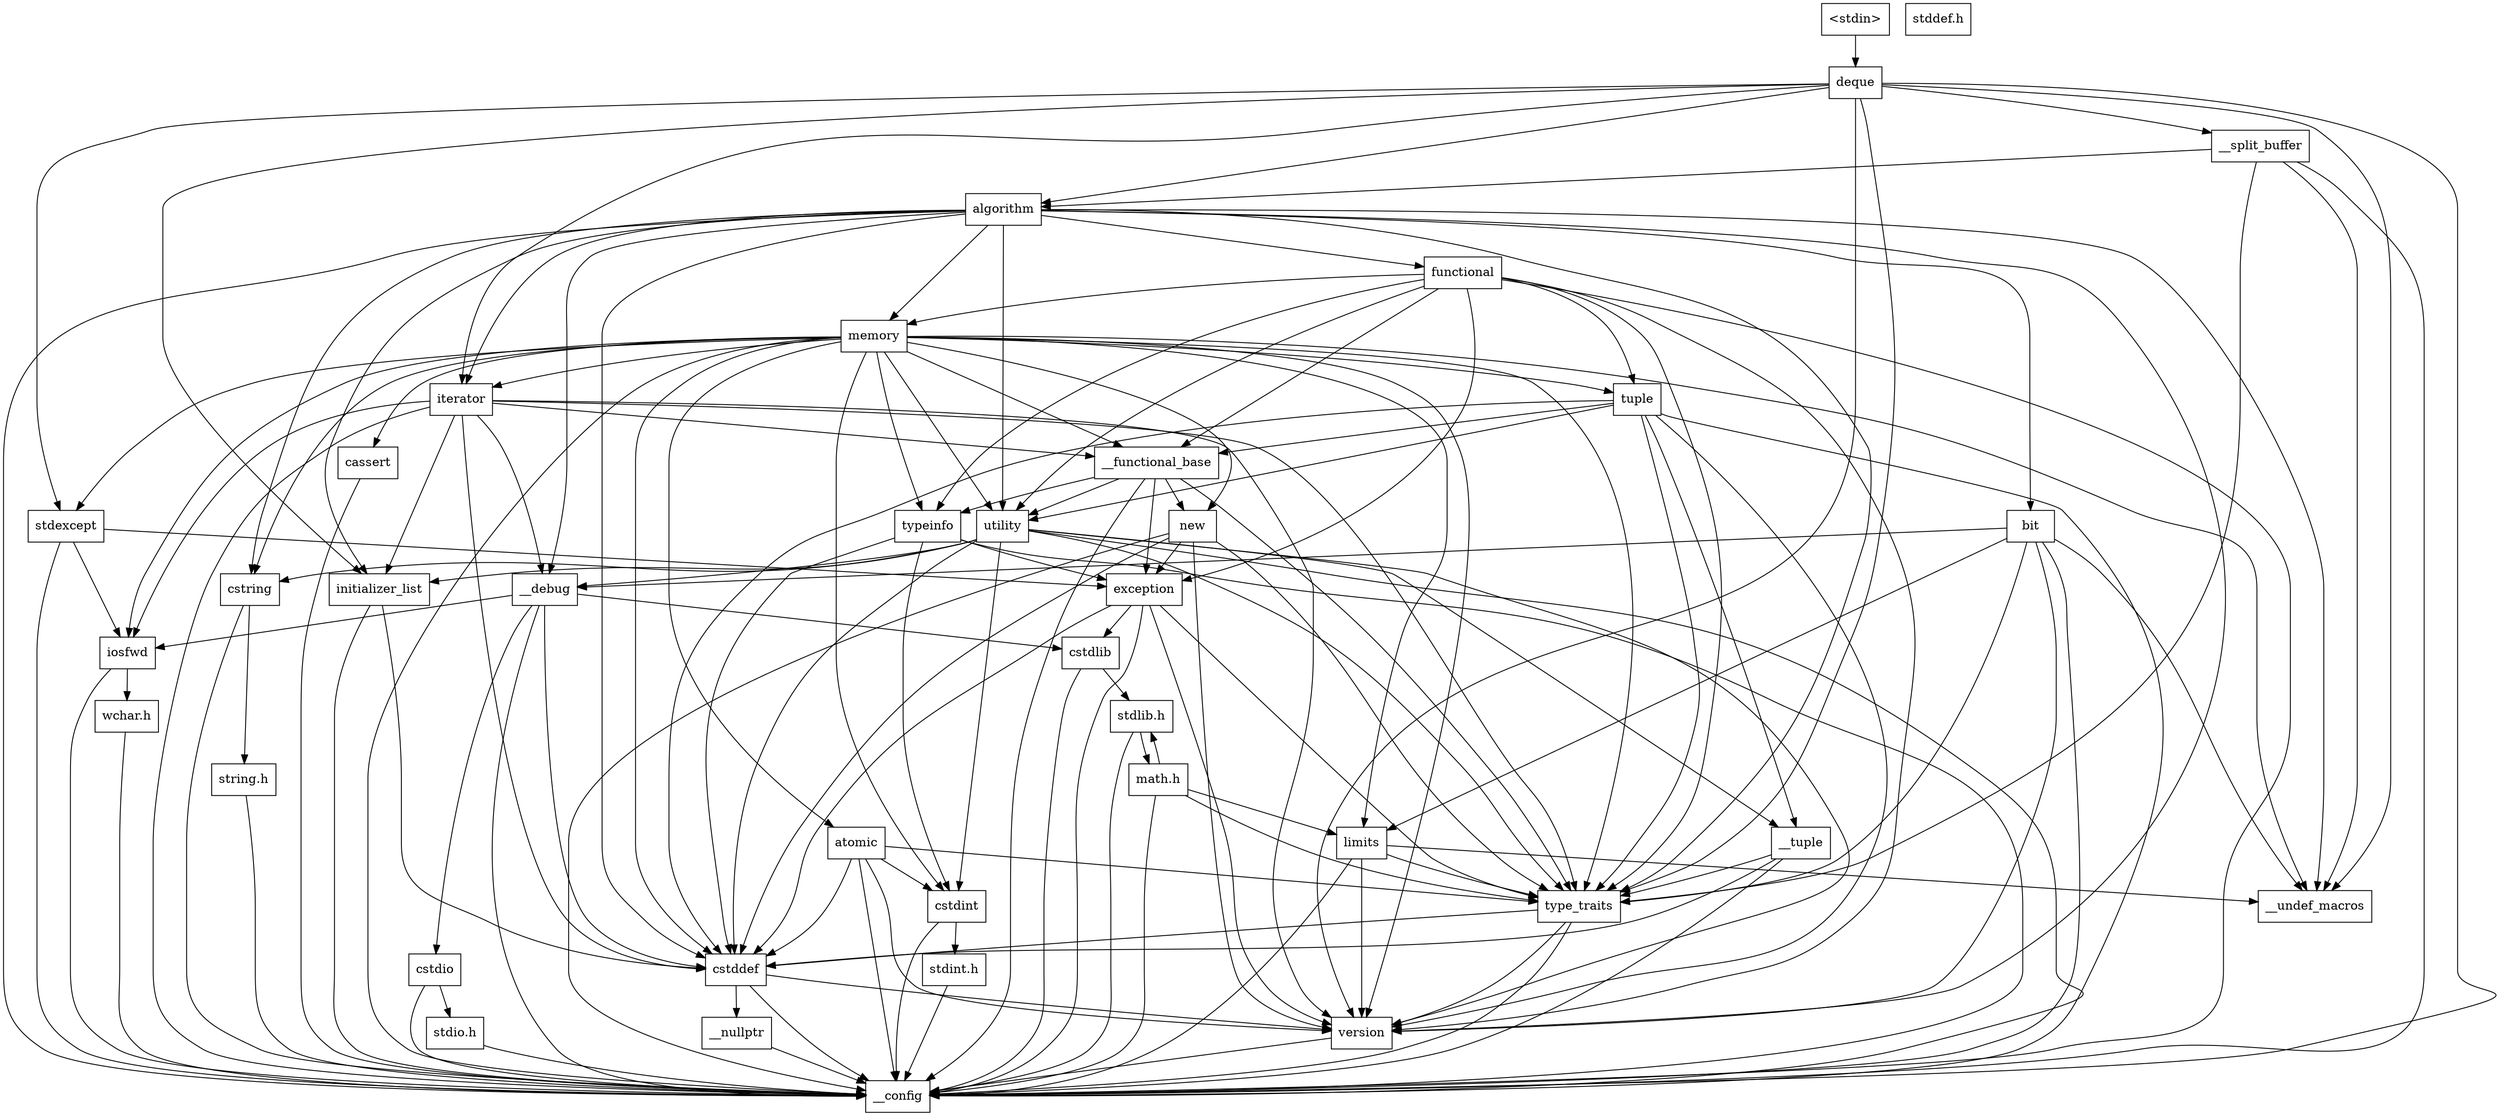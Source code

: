 digraph "dependencies" {
  header_0 [ shape="box", label="\<stdin\>" ];
  header_1 [ shape="box", label="deque" ];
  header_101 [ shape="box", label="memory" ];
  header_102 [ shape="box", label="typeinfo" ];
  header_103 [ shape="box", label="exception" ];
  header_104 [ shape="box", label="new" ];
  header_105 [ shape="box", label="iterator" ];
  header_106 [ shape="box", label="__functional_base" ];
  header_107 [ shape="box", label="tuple" ];
  header_108 [ shape="box", label="stdexcept" ];
  header_109 [ shape="box", label="cassert" ];
  header_11 [ shape="box", label="__split_buffer" ];
  header_111 [ shape="box", label="atomic" ];
  header_112 [ shape="box", label="functional" ];
  header_113 [ shape="box", label="bit" ];
  header_12 [ shape="box", label="type_traits" ];
  header_13 [ shape="box", label="cstddef" ];
  header_14 [ shape="box", label="version" ];
  header_17 [ shape="box", label="__nullptr" ];
  header_18 [ shape="box", label="algorithm" ];
  header_19 [ shape="box", label="initializer_list" ];
  header_2 [ shape="box", label="__config" ];
  header_20 [ shape="box", label="cstring" ];
  header_21 [ shape="box", label="string.h" ];
  header_24 [ shape="box", label="stddef.h" ];
  header_28 [ shape="box", label="utility" ];
  header_29 [ shape="box", label="__tuple" ];
  header_30 [ shape="box", label="cstdint" ];
  header_31 [ shape="box", label="stdint.h" ];
  header_39 [ shape="box", label="__debug" ];
  header_40 [ shape="box", label="iosfwd" ];
  header_41 [ shape="box", label="wchar.h" ];
  header_51 [ shape="box", label="cstdlib" ];
  header_52 [ shape="box", label="stdlib.h" ];
  header_77 [ shape="box", label="math.h" ];
  header_89 [ shape="box", label="limits" ];
  header_90 [ shape="box", label="__undef_macros" ];
  header_91 [ shape="box", label="cstdio" ];
  header_92 [ shape="box", label="stdio.h" ];
  header_77 -> header_52;
  header_77 -> header_2;
  header_77 -> header_89;
  header_77 -> header_12;
  header_112 -> header_14;
  header_112 -> header_28;
  header_112 -> header_12;
  header_112 -> header_2;
  header_112 -> header_107;
  header_112 -> header_106;
  header_112 -> header_101;
  header_112 -> header_103;
  header_112 -> header_102;
  header_113 -> header_14;
  header_113 -> header_12;
  header_113 -> header_39;
  header_113 -> header_89;
  header_113 -> header_2;
  header_113 -> header_90;
  header_111 -> header_14;
  header_111 -> header_2;
  header_111 -> header_12;
  header_111 -> header_30;
  header_111 -> header_13;
  header_41 -> header_2;
  header_40 -> header_2;
  header_40 -> header_41;
  header_105 -> header_14;
  header_105 -> header_12;
  header_105 -> header_13;
  header_105 -> header_39;
  header_105 -> header_19;
  header_105 -> header_2;
  header_105 -> header_40;
  header_105 -> header_106;
  header_104 -> header_14;
  header_104 -> header_2;
  header_104 -> header_12;
  header_104 -> header_103;
  header_104 -> header_13;
  header_107 -> header_14;
  header_107 -> header_29;
  header_107 -> header_28;
  header_107 -> header_12;
  header_107 -> header_13;
  header_107 -> header_2;
  header_107 -> header_106;
  header_106 -> header_28;
  header_106 -> header_12;
  header_106 -> header_2;
  header_106 -> header_104;
  header_106 -> header_103;
  header_106 -> header_102;
  header_101 -> header_14;
  header_101 -> header_111;
  header_101 -> header_2;
  header_101 -> header_28;
  header_101 -> header_12;
  header_101 -> header_13;
  header_101 -> header_20;
  header_101 -> header_30;
  header_101 -> header_89;
  header_101 -> header_109;
  header_101 -> header_108;
  header_101 -> header_40;
  header_101 -> header_105;
  header_101 -> header_104;
  header_101 -> header_107;
  header_101 -> header_106;
  header_101 -> header_90;
  header_101 -> header_102;
  header_0 -> header_1;
  header_1 -> header_14;
  header_1 -> header_11;
  header_1 -> header_12;
  header_1 -> header_18;
  header_1 -> header_19;
  header_1 -> header_2;
  header_1 -> header_108;
  header_1 -> header_105;
  header_1 -> header_90;
  header_51 -> header_52;
  header_51 -> header_2;
  header_52 -> header_2;
  header_52 -> header_77;
  header_29 -> header_2;
  header_29 -> header_12;
  header_29 -> header_13;
  header_28 -> header_14;
  header_28 -> header_29;
  header_28 -> header_12;
  header_28 -> header_13;
  header_28 -> header_39;
  header_28 -> header_20;
  header_28 -> header_30;
  header_28 -> header_19;
  header_28 -> header_2;
  header_21 -> header_2;
  header_20 -> header_21;
  header_20 -> header_2;
  header_39 -> header_51;
  header_39 -> header_13;
  header_39 -> header_2;
  header_39 -> header_91;
  header_39 -> header_40;
  header_30 -> header_2;
  header_30 -> header_31;
  header_31 -> header_2;
  header_109 -> header_2;
  header_108 -> header_2;
  header_108 -> header_103;
  header_108 -> header_40;
  header_89 -> header_14;
  header_89 -> header_90;
  header_89 -> header_2;
  header_89 -> header_12;
  header_103 -> header_14;
  header_103 -> header_51;
  header_103 -> header_2;
  header_103 -> header_12;
  header_103 -> header_13;
  header_102 -> header_2;
  header_102 -> header_30;
  header_102 -> header_103;
  header_102 -> header_13;
  header_14 -> header_2;
  header_17 -> header_2;
  header_11 -> header_18;
  header_11 -> header_2;
  header_11 -> header_12;
  header_11 -> header_90;
  header_12 -> header_14;
  header_12 -> header_2;
  header_12 -> header_13;
  header_13 -> header_14;
  header_13 -> header_17;
  header_13 -> header_2;
  header_18 -> header_14;
  header_18 -> header_112;
  header_18 -> header_28;
  header_18 -> header_12;
  header_18 -> header_39;
  header_18 -> header_101;
  header_18 -> header_13;
  header_18 -> header_19;
  header_18 -> header_20;
  header_18 -> header_2;
  header_18 -> header_105;
  header_18 -> header_90;
  header_18 -> header_113;
  header_19 -> header_2;
  header_19 -> header_13;
  header_91 -> header_2;
  header_91 -> header_92;
  header_92 -> header_2;
}